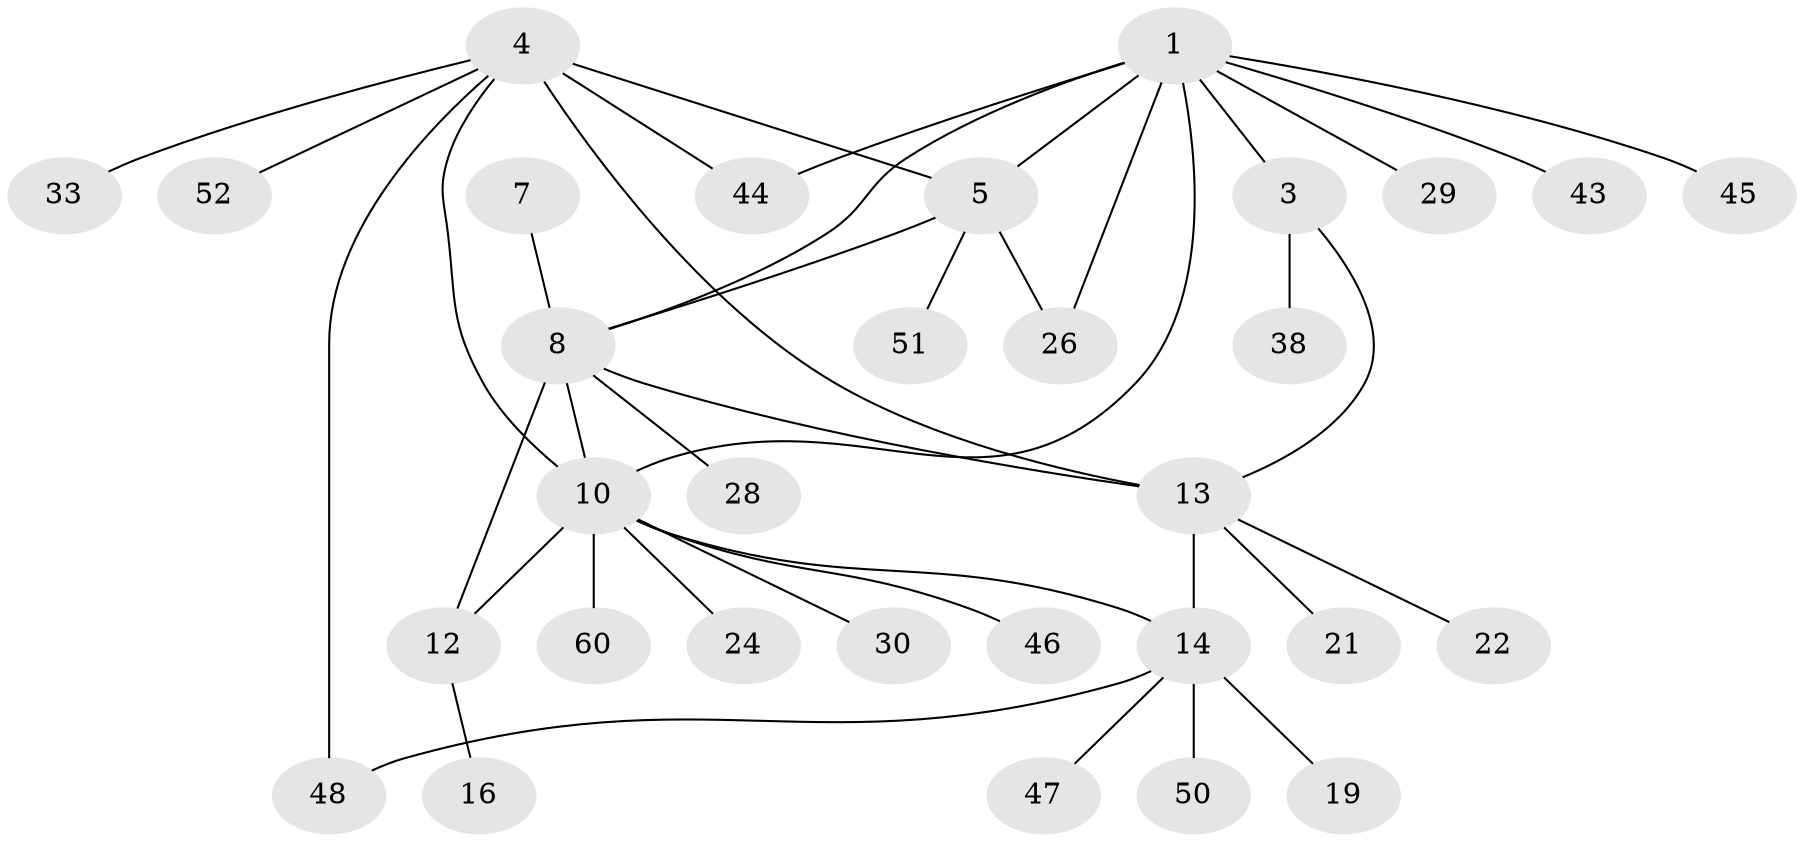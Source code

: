 // original degree distribution, {5: 0.06349206349206349, 8: 0.015873015873015872, 6: 0.047619047619047616, 9: 0.015873015873015872, 3: 0.031746031746031744, 4: 0.031746031746031744, 10: 0.015873015873015872, 12: 0.015873015873015872, 7: 0.015873015873015872, 1: 0.5714285714285714, 2: 0.1746031746031746}
// Generated by graph-tools (version 1.1) at 2025/15/03/09/25 04:15:56]
// undirected, 31 vertices, 40 edges
graph export_dot {
graph [start="1"]
  node [color=gray90,style=filled];
  1 [super="+2+37"];
  3 [super="+34+25+59"];
  4 [super="+32"];
  5 [super="+6"];
  7 [super="+17+35"];
  8 [super="+9+27"];
  10 [super="+49+11+54+40"];
  12 [super="+36+23"];
  13;
  14 [super="+15+39+18+55"];
  16 [super="+57+58"];
  19;
  21;
  22 [super="+63"];
  24;
  26;
  28;
  29;
  30;
  33 [super="+61"];
  38;
  43;
  44;
  45;
  46;
  47;
  48;
  50;
  51;
  52 [super="+56"];
  60;
  1 -- 3 [weight=2];
  1 -- 26;
  1 -- 8 [weight=2];
  1 -- 5;
  1 -- 10;
  1 -- 43;
  1 -- 45;
  1 -- 29;
  1 -- 44;
  3 -- 13;
  3 -- 38;
  4 -- 5 [weight=2];
  4 -- 13;
  4 -- 33;
  4 -- 44;
  4 -- 48;
  4 -- 52;
  4 -- 10;
  5 -- 51;
  5 -- 8;
  5 -- 26;
  7 -- 8 [weight=2];
  8 -- 12;
  8 -- 28;
  8 -- 13;
  8 -- 10;
  10 -- 12 [weight=2];
  10 -- 46;
  10 -- 14;
  10 -- 24;
  10 -- 60;
  10 -- 30;
  12 -- 16;
  13 -- 14 [weight=2];
  13 -- 21;
  13 -- 22;
  14 -- 48;
  14 -- 19;
  14 -- 47;
  14 -- 50;
}

